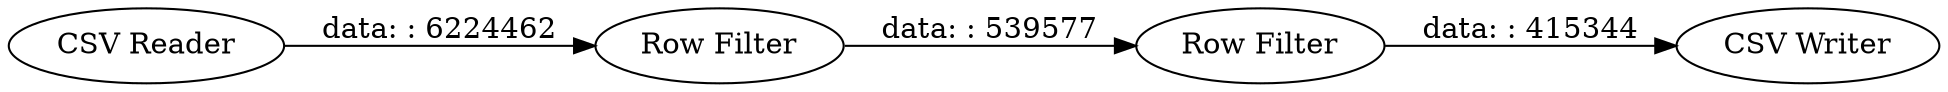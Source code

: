digraph {
	"-3123789941314053188_4" [label="CSV Writer"]
	"-3123789941314053188_2" [label="Row Filter"]
	"-3123789941314053188_3" [label="Row Filter"]
	"-3123789941314053188_1" [label="CSV Reader"]
	"-3123789941314053188_2" -> "-3123789941314053188_3" [label="data: : 539577"]
	"-3123789941314053188_3" -> "-3123789941314053188_4" [label="data: : 415344"]
	"-3123789941314053188_1" -> "-3123789941314053188_2" [label="data: : 6224462"]
	rankdir=LR
}
